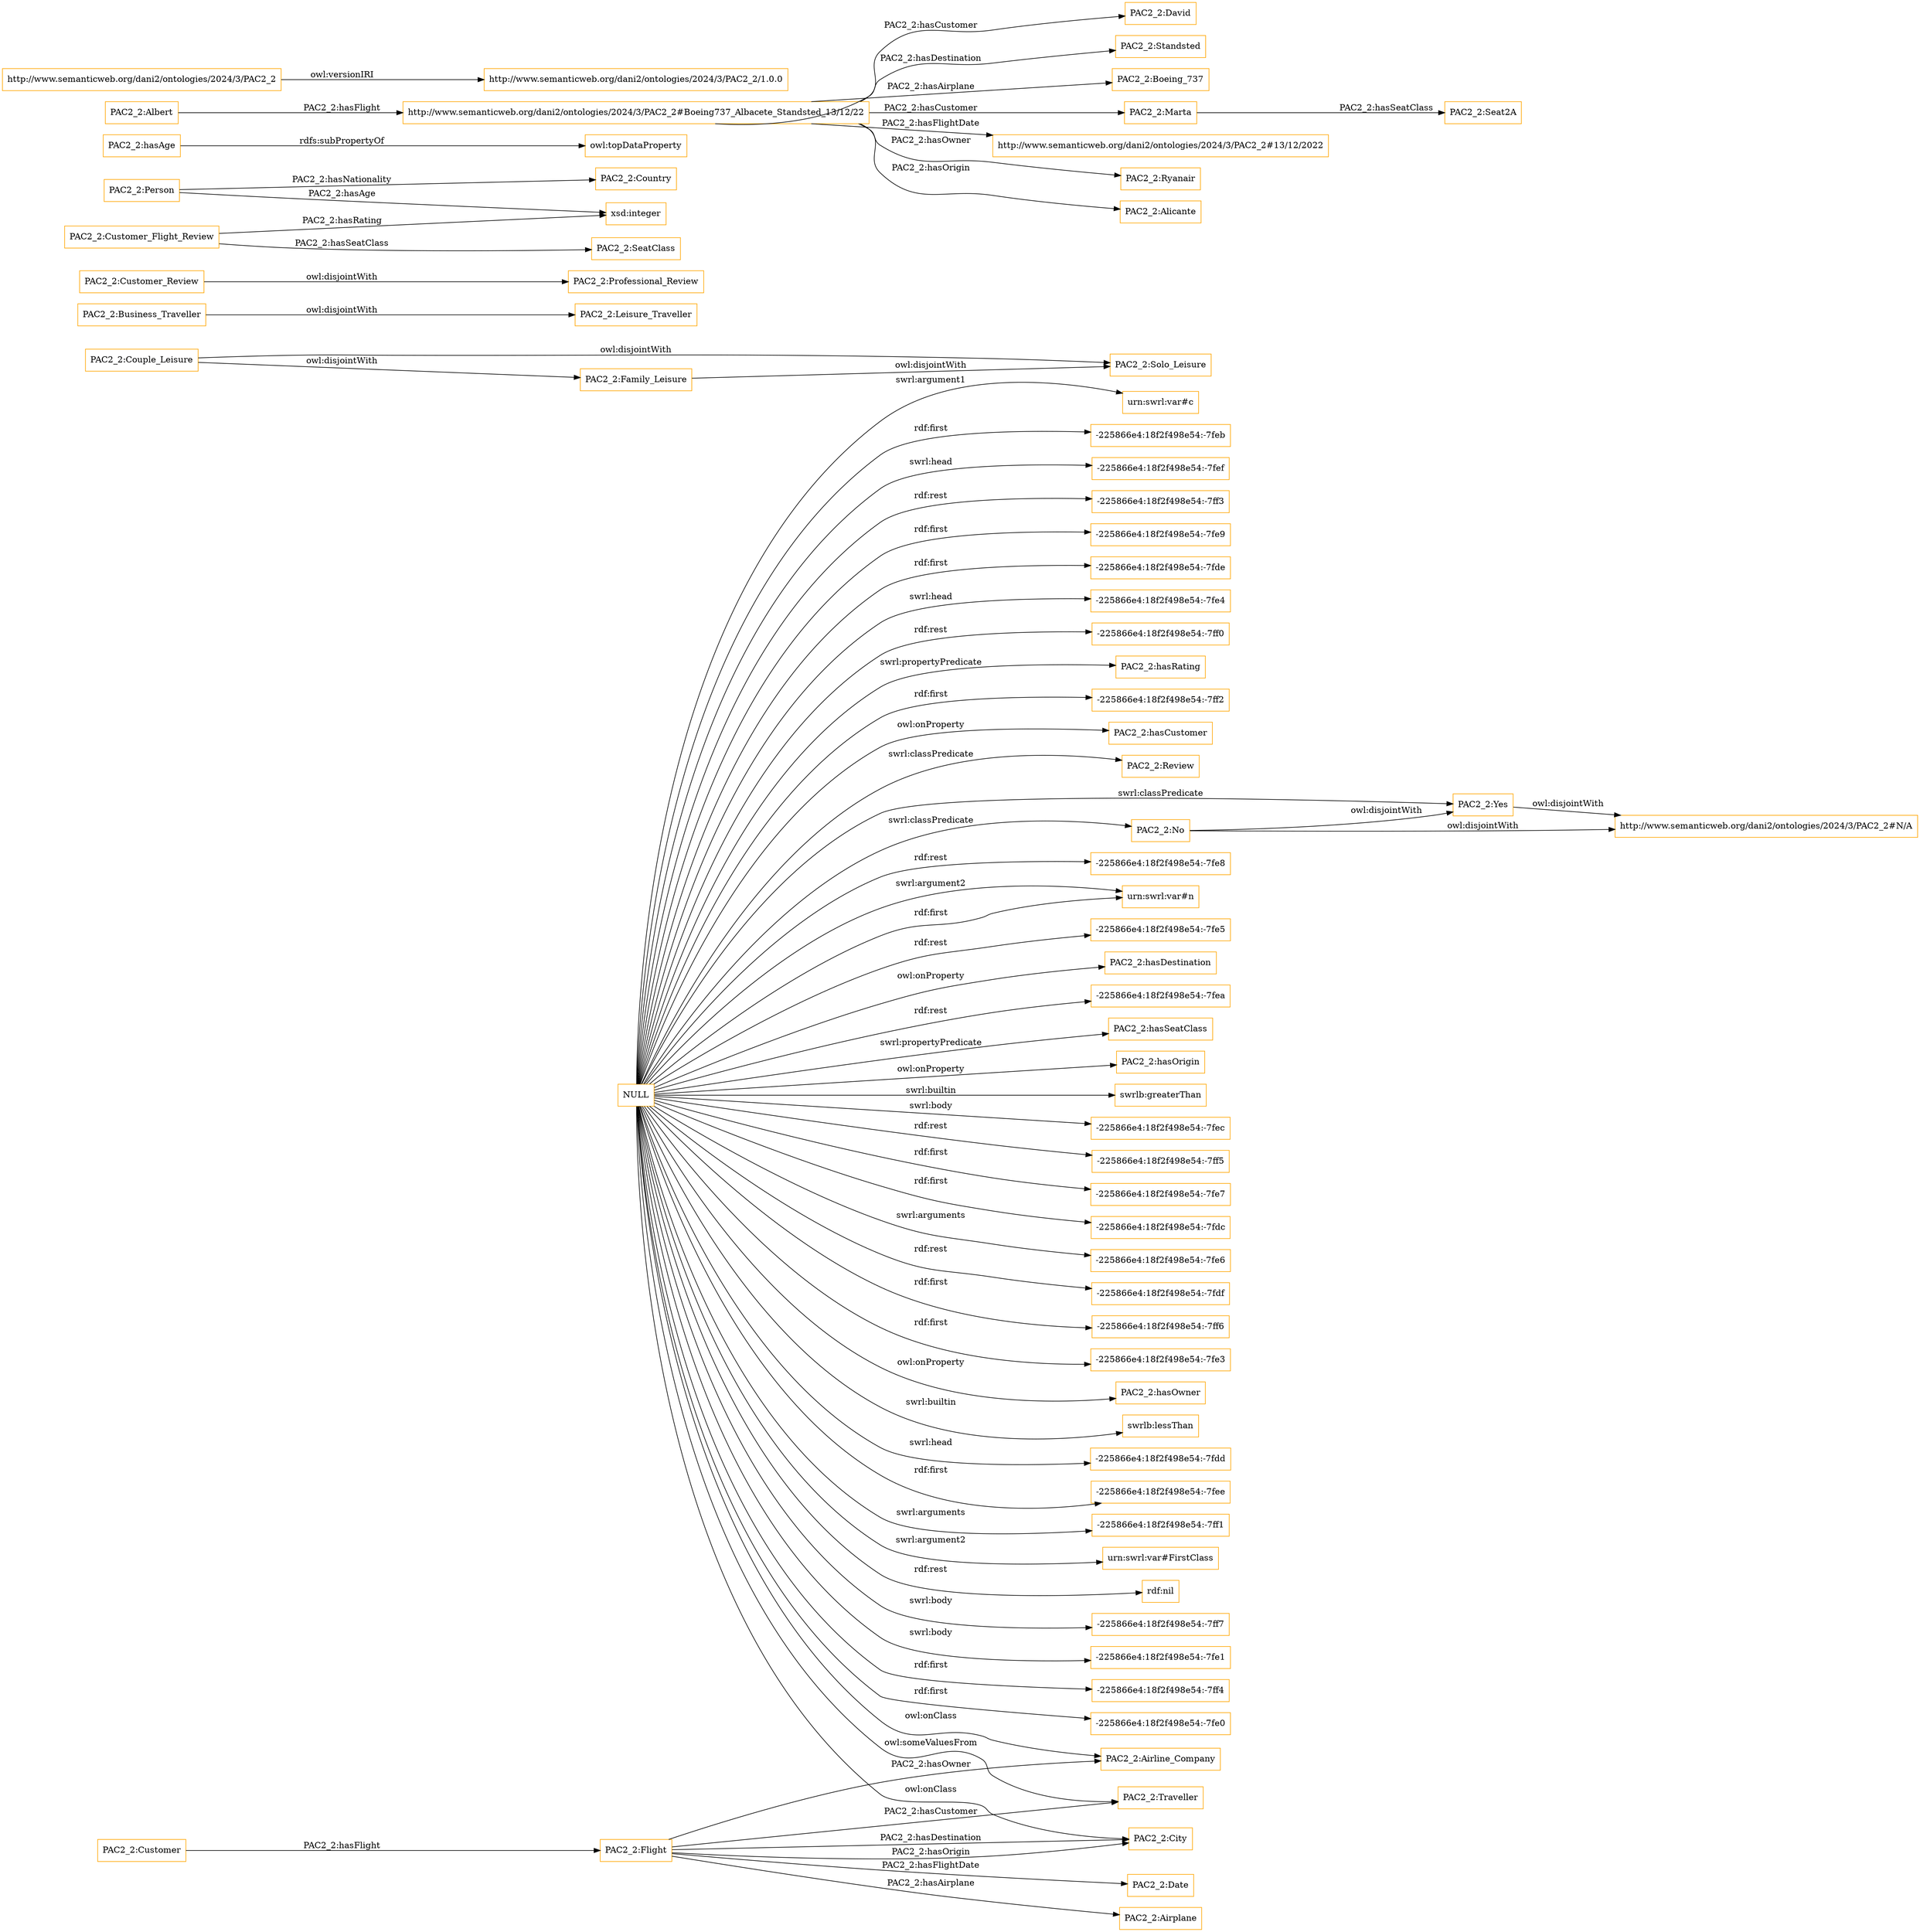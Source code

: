 digraph ar2dtool_diagram { 
rankdir=LR;
size="1501"
node [shape = rectangle, color="orange"]; "PAC2_2:Date" "PAC2_2:Solo_Leisure" "PAC2_2:Airline_Company" "PAC2_2:Airplane" "http://www.semanticweb.org/dani2/ontologies/2024/3/PAC2_2#N/A" "PAC2_2:Leisure_Traveller" "PAC2_2:Professional_Review" "PAC2_2:Review" "PAC2_2:Couple_Leisure" "PAC2_2:Person" "PAC2_2:SeatClass" "PAC2_2:Business_Traveller" "PAC2_2:Flight" "PAC2_2:Traveller" "PAC2_2:Customer_Review" "PAC2_2:Yes" "PAC2_2:Country" "PAC2_2:City" "PAC2_2:Customer" "PAC2_2:Customer_Flight_Review" "PAC2_2:Family_Leisure" "PAC2_2:No" ; /*classes style*/
	"NULL" -> "-225866e4:18f2f498e54:-7fe8" [ label = "rdf:rest" ];
	"NULL" -> "urn:swrl:var#n" [ label = "rdf:first" ];
	"NULL" -> "urn:swrl:var#n" [ label = "swrl:argument2" ];
	"NULL" -> "-225866e4:18f2f498e54:-7fe5" [ label = "rdf:rest" ];
	"NULL" -> "PAC2_2:hasDestination" [ label = "owl:onProperty" ];
	"NULL" -> "-225866e4:18f2f498e54:-7fea" [ label = "rdf:rest" ];
	"NULL" -> "PAC2_2:hasSeatClass" [ label = "swrl:propertyPredicate" ];
	"NULL" -> "PAC2_2:hasOrigin" [ label = "owl:onProperty" ];
	"NULL" -> "swrlb:greaterThan" [ label = "swrl:builtin" ];
	"NULL" -> "PAC2_2:Airline_Company" [ label = "owl:onClass" ];
	"NULL" -> "-225866e4:18f2f498e54:-7fec" [ label = "swrl:body" ];
	"NULL" -> "-225866e4:18f2f498e54:-7ff5" [ label = "rdf:rest" ];
	"NULL" -> "-225866e4:18f2f498e54:-7fe7" [ label = "rdf:first" ];
	"NULL" -> "-225866e4:18f2f498e54:-7fdc" [ label = "rdf:first" ];
	"NULL" -> "-225866e4:18f2f498e54:-7fe6" [ label = "swrl:arguments" ];
	"NULL" -> "-225866e4:18f2f498e54:-7fdf" [ label = "rdf:rest" ];
	"NULL" -> "PAC2_2:Yes" [ label = "swrl:classPredicate" ];
	"NULL" -> "PAC2_2:Traveller" [ label = "owl:someValuesFrom" ];
	"NULL" -> "-225866e4:18f2f498e54:-7ff6" [ label = "rdf:first" ];
	"NULL" -> "-225866e4:18f2f498e54:-7fe3" [ label = "rdf:first" ];
	"NULL" -> "PAC2_2:hasOwner" [ label = "owl:onProperty" ];
	"NULL" -> "swrlb:lessThan" [ label = "swrl:builtin" ];
	"NULL" -> "-225866e4:18f2f498e54:-7fdd" [ label = "swrl:head" ];
	"NULL" -> "-225866e4:18f2f498e54:-7fee" [ label = "rdf:first" ];
	"NULL" -> "-225866e4:18f2f498e54:-7ff1" [ label = "swrl:arguments" ];
	"NULL" -> "urn:swrl:var#FirstClass" [ label = "swrl:argument2" ];
	"NULL" -> "rdf:nil" [ label = "rdf:rest" ];
	"NULL" -> "-225866e4:18f2f498e54:-7ff7" [ label = "swrl:body" ];
	"NULL" -> "-225866e4:18f2f498e54:-7fe1" [ label = "swrl:body" ];
	"NULL" -> "-225866e4:18f2f498e54:-7ff4" [ label = "rdf:first" ];
	"NULL" -> "-225866e4:18f2f498e54:-7fe0" [ label = "rdf:first" ];
	"NULL" -> "PAC2_2:Review" [ label = "swrl:classPredicate" ];
	"NULL" -> "PAC2_2:No" [ label = "swrl:classPredicate" ];
	"NULL" -> "urn:swrl:var#c" [ label = "swrl:argument1" ];
	"NULL" -> "-225866e4:18f2f498e54:-7feb" [ label = "rdf:first" ];
	"NULL" -> "-225866e4:18f2f498e54:-7fef" [ label = "swrl:head" ];
	"NULL" -> "PAC2_2:City" [ label = "owl:onClass" ];
	"NULL" -> "-225866e4:18f2f498e54:-7ff3" [ label = "rdf:rest" ];
	"NULL" -> "-225866e4:18f2f498e54:-7fe9" [ label = "rdf:first" ];
	"NULL" -> "-225866e4:18f2f498e54:-7fde" [ label = "rdf:first" ];
	"NULL" -> "-225866e4:18f2f498e54:-7fe4" [ label = "swrl:head" ];
	"NULL" -> "-225866e4:18f2f498e54:-7ff0" [ label = "rdf:rest" ];
	"NULL" -> "PAC2_2:hasRating" [ label = "swrl:propertyPredicate" ];
	"NULL" -> "-225866e4:18f2f498e54:-7ff2" [ label = "rdf:first" ];
	"NULL" -> "PAC2_2:hasCustomer" [ label = "owl:onProperty" ];
	"PAC2_2:Family_Leisure" -> "PAC2_2:Solo_Leisure" [ label = "owl:disjointWith" ];
	"PAC2_2:hasAge" -> "owl:topDataProperty" [ label = "rdfs:subPropertyOf" ];
	"PAC2_2:Business_Traveller" -> "PAC2_2:Leisure_Traveller" [ label = "owl:disjointWith" ];
	"PAC2_2:Couple_Leisure" -> "PAC2_2:Solo_Leisure" [ label = "owl:disjointWith" ];
	"PAC2_2:Couple_Leisure" -> "PAC2_2:Family_Leisure" [ label = "owl:disjointWith" ];
	"http://www.semanticweb.org/dani2/ontologies/2024/3/PAC2_2#Boeing737_Albacete_Standsted_13/12/22" -> "PAC2_2:David" [ label = "PAC2_2:hasCustomer" ];
	"http://www.semanticweb.org/dani2/ontologies/2024/3/PAC2_2#Boeing737_Albacete_Standsted_13/12/22" -> "PAC2_2:Standsted" [ label = "PAC2_2:hasDestination" ];
	"http://www.semanticweb.org/dani2/ontologies/2024/3/PAC2_2#Boeing737_Albacete_Standsted_13/12/22" -> "PAC2_2:Boeing_737" [ label = "PAC2_2:hasAirplane" ];
	"http://www.semanticweb.org/dani2/ontologies/2024/3/PAC2_2#Boeing737_Albacete_Standsted_13/12/22" -> "PAC2_2:Marta" [ label = "PAC2_2:hasCustomer" ];
	"http://www.semanticweb.org/dani2/ontologies/2024/3/PAC2_2#Boeing737_Albacete_Standsted_13/12/22" -> "http://www.semanticweb.org/dani2/ontologies/2024/3/PAC2_2#13/12/2022" [ label = "PAC2_2:hasFlightDate" ];
	"http://www.semanticweb.org/dani2/ontologies/2024/3/PAC2_2#Boeing737_Albacete_Standsted_13/12/22" -> "PAC2_2:Ryanair" [ label = "PAC2_2:hasOwner" ];
	"http://www.semanticweb.org/dani2/ontologies/2024/3/PAC2_2#Boeing737_Albacete_Standsted_13/12/22" -> "PAC2_2:Alicante" [ label = "PAC2_2:hasOrigin" ];
	"PAC2_2:Customer_Review" -> "PAC2_2:Professional_Review" [ label = "owl:disjointWith" ];
	"PAC2_2:Marta" -> "PAC2_2:Seat2A" [ label = "PAC2_2:hasSeatClass" ];
	"PAC2_2:Albert" -> "http://www.semanticweb.org/dani2/ontologies/2024/3/PAC2_2#Boeing737_Albacete_Standsted_13/12/22" [ label = "PAC2_2:hasFlight" ];
	"http://www.semanticweb.org/dani2/ontologies/2024/3/PAC2_2" -> "http://www.semanticweb.org/dani2/ontologies/2024/3/PAC2_2/1.0.0" [ label = "owl:versionIRI" ];
	"PAC2_2:No" -> "http://www.semanticweb.org/dani2/ontologies/2024/3/PAC2_2#N/A" [ label = "owl:disjointWith" ];
	"PAC2_2:No" -> "PAC2_2:Yes" [ label = "owl:disjointWith" ];
	"PAC2_2:Yes" -> "http://www.semanticweb.org/dani2/ontologies/2024/3/PAC2_2#N/A" [ label = "owl:disjointWith" ];
	"PAC2_2:Flight" -> "PAC2_2:Date" [ label = "PAC2_2:hasFlightDate" ];
	"PAC2_2:Customer" -> "PAC2_2:Flight" [ label = "PAC2_2:hasFlight" ];
	"PAC2_2:Person" -> "xsd:integer" [ label = "PAC2_2:hasAge" ];
	"PAC2_2:Flight" -> "PAC2_2:Traveller" [ label = "PAC2_2:hasCustomer" ];
	"PAC2_2:Customer_Flight_Review" -> "xsd:integer" [ label = "PAC2_2:hasRating" ];
	"PAC2_2:Flight" -> "PAC2_2:City" [ label = "PAC2_2:hasDestination" ];
	"PAC2_2:Flight" -> "PAC2_2:Airplane" [ label = "PAC2_2:hasAirplane" ];
	"PAC2_2:Person" -> "PAC2_2:Country" [ label = "PAC2_2:hasNationality" ];
	"PAC2_2:Flight" -> "PAC2_2:Airline_Company" [ label = "PAC2_2:hasOwner" ];
	"PAC2_2:Customer_Flight_Review" -> "PAC2_2:SeatClass" [ label = "PAC2_2:hasSeatClass" ];
	"PAC2_2:Flight" -> "PAC2_2:City" [ label = "PAC2_2:hasOrigin" ];

}
